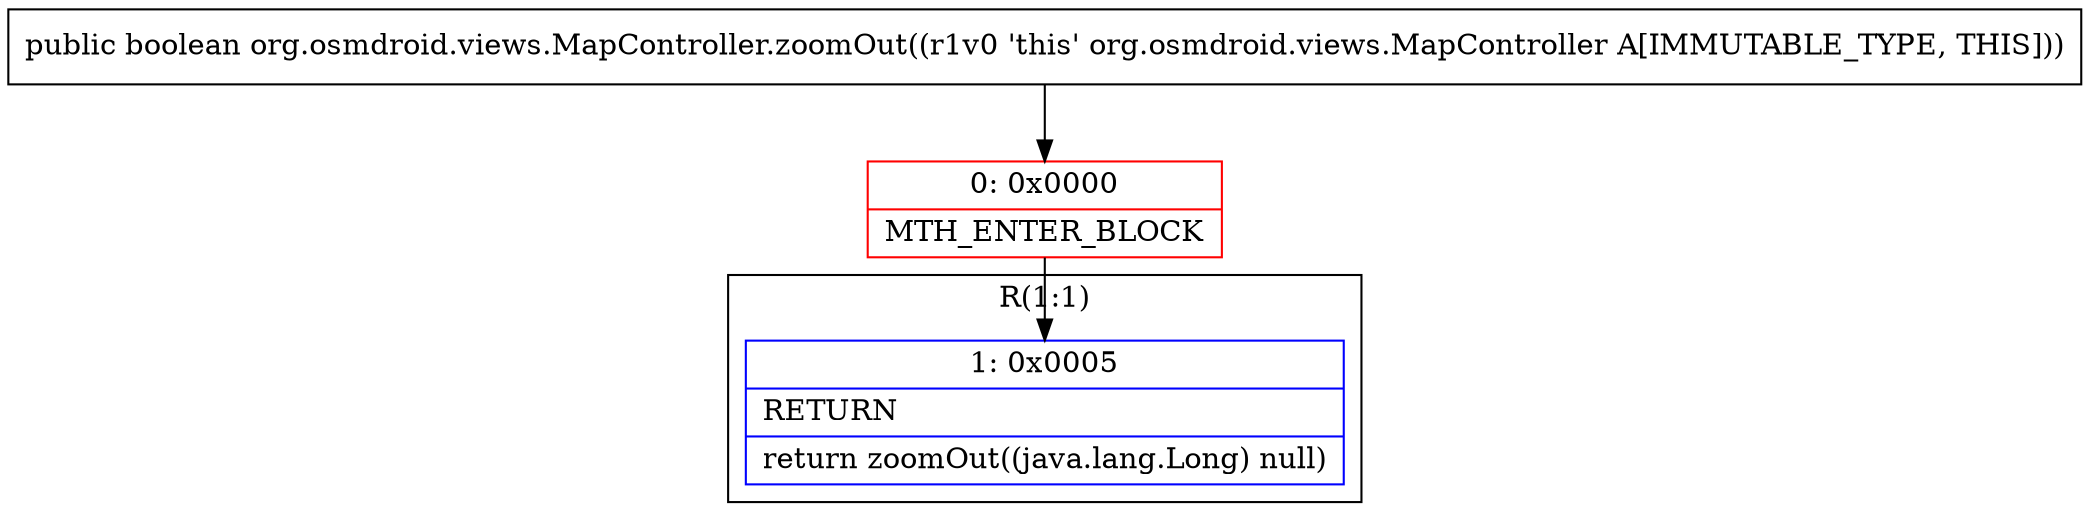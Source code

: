 digraph "CFG fororg.osmdroid.views.MapController.zoomOut()Z" {
subgraph cluster_Region_1858637459 {
label = "R(1:1)";
node [shape=record,color=blue];
Node_1 [shape=record,label="{1\:\ 0x0005|RETURN\l|return zoomOut((java.lang.Long) null)\l}"];
}
Node_0 [shape=record,color=red,label="{0\:\ 0x0000|MTH_ENTER_BLOCK\l}"];
MethodNode[shape=record,label="{public boolean org.osmdroid.views.MapController.zoomOut((r1v0 'this' org.osmdroid.views.MapController A[IMMUTABLE_TYPE, THIS])) }"];
MethodNode -> Node_0;
Node_0 -> Node_1;
}

